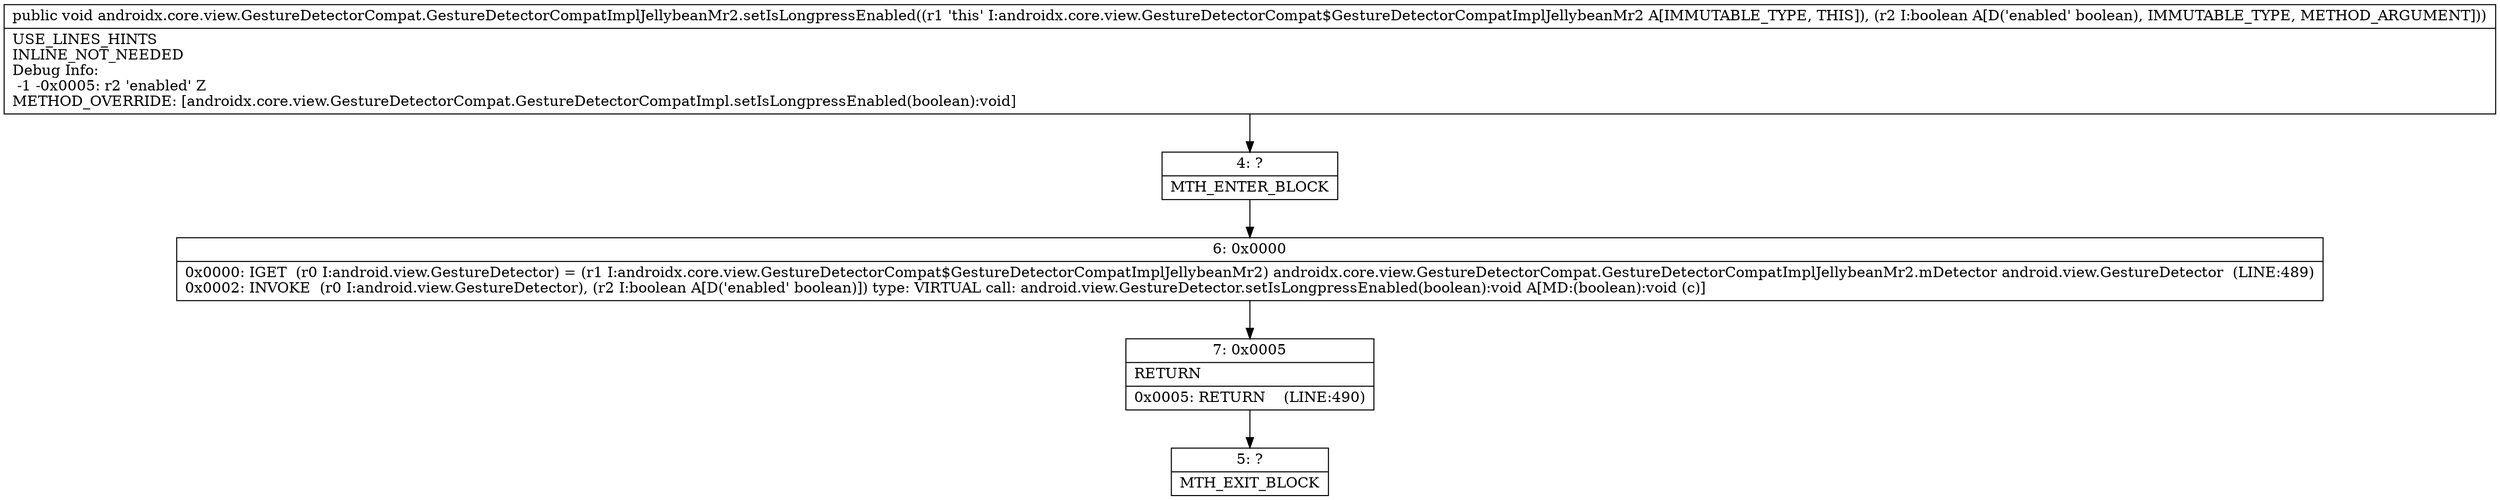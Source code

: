 digraph "CFG forandroidx.core.view.GestureDetectorCompat.GestureDetectorCompatImplJellybeanMr2.setIsLongpressEnabled(Z)V" {
Node_4 [shape=record,label="{4\:\ ?|MTH_ENTER_BLOCK\l}"];
Node_6 [shape=record,label="{6\:\ 0x0000|0x0000: IGET  (r0 I:android.view.GestureDetector) = (r1 I:androidx.core.view.GestureDetectorCompat$GestureDetectorCompatImplJellybeanMr2) androidx.core.view.GestureDetectorCompat.GestureDetectorCompatImplJellybeanMr2.mDetector android.view.GestureDetector  (LINE:489)\l0x0002: INVOKE  (r0 I:android.view.GestureDetector), (r2 I:boolean A[D('enabled' boolean)]) type: VIRTUAL call: android.view.GestureDetector.setIsLongpressEnabled(boolean):void A[MD:(boolean):void (c)]\l}"];
Node_7 [shape=record,label="{7\:\ 0x0005|RETURN\l|0x0005: RETURN    (LINE:490)\l}"];
Node_5 [shape=record,label="{5\:\ ?|MTH_EXIT_BLOCK\l}"];
MethodNode[shape=record,label="{public void androidx.core.view.GestureDetectorCompat.GestureDetectorCompatImplJellybeanMr2.setIsLongpressEnabled((r1 'this' I:androidx.core.view.GestureDetectorCompat$GestureDetectorCompatImplJellybeanMr2 A[IMMUTABLE_TYPE, THIS]), (r2 I:boolean A[D('enabled' boolean), IMMUTABLE_TYPE, METHOD_ARGUMENT]))  | USE_LINES_HINTS\lINLINE_NOT_NEEDED\lDebug Info:\l  \-1 \-0x0005: r2 'enabled' Z\lMETHOD_OVERRIDE: [androidx.core.view.GestureDetectorCompat.GestureDetectorCompatImpl.setIsLongpressEnabled(boolean):void]\l}"];
MethodNode -> Node_4;Node_4 -> Node_6;
Node_6 -> Node_7;
Node_7 -> Node_5;
}

